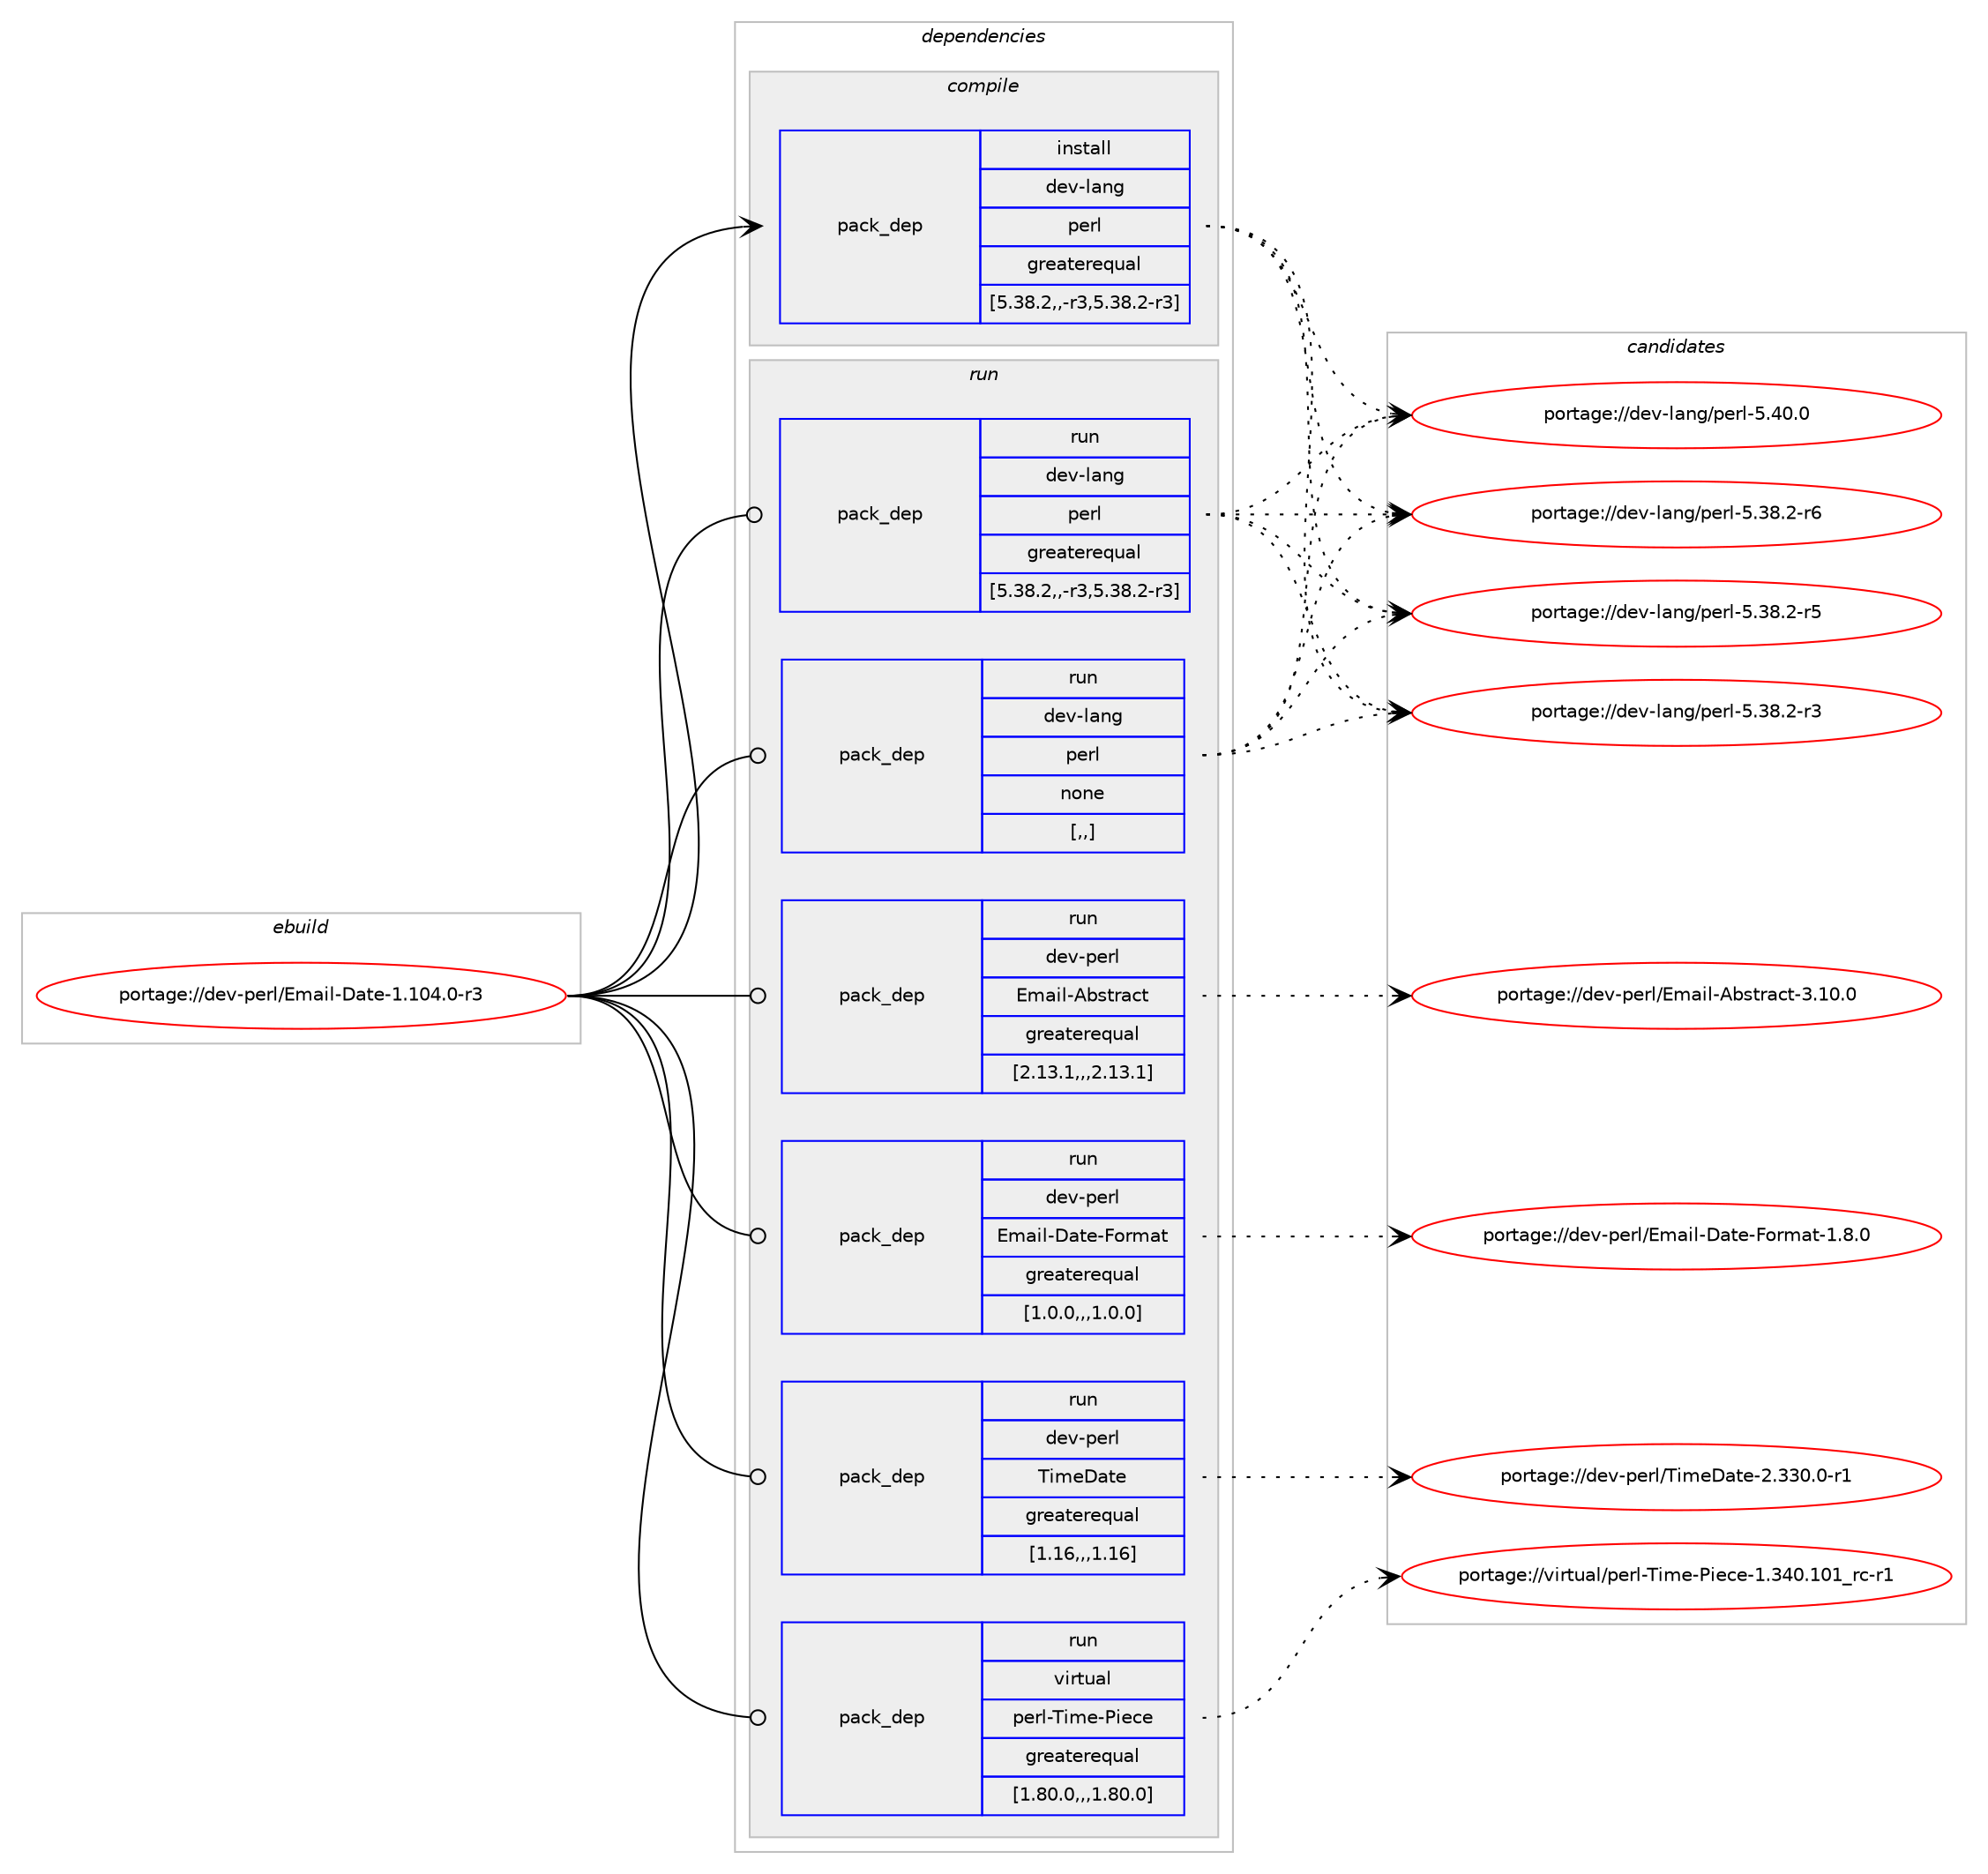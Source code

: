 digraph prolog {

# *************
# Graph options
# *************

newrank=true;
concentrate=true;
compound=true;
graph [rankdir=LR,fontname=Helvetica,fontsize=10,ranksep=1.5];#, ranksep=2.5, nodesep=0.2];
edge  [arrowhead=vee];
node  [fontname=Helvetica,fontsize=10];

# **********
# The ebuild
# **********

subgraph cluster_leftcol {
color=gray;
label=<<i>ebuild</i>>;
id [label="portage://dev-perl/Email-Date-1.104.0-r3", color=red, width=4, href="../dev-perl/Email-Date-1.104.0-r3.svg"];
}

# ****************
# The dependencies
# ****************

subgraph cluster_midcol {
color=gray;
label=<<i>dependencies</i>>;
subgraph cluster_compile {
fillcolor="#eeeeee";
style=filled;
label=<<i>compile</i>>;
subgraph pack98817 {
dependency129899 [label=<<TABLE BORDER="0" CELLBORDER="1" CELLSPACING="0" CELLPADDING="4" WIDTH="220"><TR><TD ROWSPAN="6" CELLPADDING="30">pack_dep</TD></TR><TR><TD WIDTH="110">install</TD></TR><TR><TD>dev-lang</TD></TR><TR><TD>perl</TD></TR><TR><TD>greaterequal</TD></TR><TR><TD>[5.38.2,,-r3,5.38.2-r3]</TD></TR></TABLE>>, shape=none, color=blue];
}
id:e -> dependency129899:w [weight=20,style="solid",arrowhead="vee"];
}
subgraph cluster_compileandrun {
fillcolor="#eeeeee";
style=filled;
label=<<i>compile and run</i>>;
}
subgraph cluster_run {
fillcolor="#eeeeee";
style=filled;
label=<<i>run</i>>;
subgraph pack98818 {
dependency129900 [label=<<TABLE BORDER="0" CELLBORDER="1" CELLSPACING="0" CELLPADDING="4" WIDTH="220"><TR><TD ROWSPAN="6" CELLPADDING="30">pack_dep</TD></TR><TR><TD WIDTH="110">run</TD></TR><TR><TD>dev-lang</TD></TR><TR><TD>perl</TD></TR><TR><TD>greaterequal</TD></TR><TR><TD>[5.38.2,,-r3,5.38.2-r3]</TD></TR></TABLE>>, shape=none, color=blue];
}
id:e -> dependency129900:w [weight=20,style="solid",arrowhead="odot"];
subgraph pack98819 {
dependency129901 [label=<<TABLE BORDER="0" CELLBORDER="1" CELLSPACING="0" CELLPADDING="4" WIDTH="220"><TR><TD ROWSPAN="6" CELLPADDING="30">pack_dep</TD></TR><TR><TD WIDTH="110">run</TD></TR><TR><TD>dev-lang</TD></TR><TR><TD>perl</TD></TR><TR><TD>none</TD></TR><TR><TD>[,,]</TD></TR></TABLE>>, shape=none, color=blue];
}
id:e -> dependency129901:w [weight=20,style="solid",arrowhead="odot"];
subgraph pack98820 {
dependency129902 [label=<<TABLE BORDER="0" CELLBORDER="1" CELLSPACING="0" CELLPADDING="4" WIDTH="220"><TR><TD ROWSPAN="6" CELLPADDING="30">pack_dep</TD></TR><TR><TD WIDTH="110">run</TD></TR><TR><TD>dev-perl</TD></TR><TR><TD>Email-Abstract</TD></TR><TR><TD>greaterequal</TD></TR><TR><TD>[2.13.1,,,2.13.1]</TD></TR></TABLE>>, shape=none, color=blue];
}
id:e -> dependency129902:w [weight=20,style="solid",arrowhead="odot"];
subgraph pack98821 {
dependency129903 [label=<<TABLE BORDER="0" CELLBORDER="1" CELLSPACING="0" CELLPADDING="4" WIDTH="220"><TR><TD ROWSPAN="6" CELLPADDING="30">pack_dep</TD></TR><TR><TD WIDTH="110">run</TD></TR><TR><TD>dev-perl</TD></TR><TR><TD>Email-Date-Format</TD></TR><TR><TD>greaterequal</TD></TR><TR><TD>[1.0.0,,,1.0.0]</TD></TR></TABLE>>, shape=none, color=blue];
}
id:e -> dependency129903:w [weight=20,style="solid",arrowhead="odot"];
subgraph pack98822 {
dependency129904 [label=<<TABLE BORDER="0" CELLBORDER="1" CELLSPACING="0" CELLPADDING="4" WIDTH="220"><TR><TD ROWSPAN="6" CELLPADDING="30">pack_dep</TD></TR><TR><TD WIDTH="110">run</TD></TR><TR><TD>dev-perl</TD></TR><TR><TD>TimeDate</TD></TR><TR><TD>greaterequal</TD></TR><TR><TD>[1.16,,,1.16]</TD></TR></TABLE>>, shape=none, color=blue];
}
id:e -> dependency129904:w [weight=20,style="solid",arrowhead="odot"];
subgraph pack98823 {
dependency129905 [label=<<TABLE BORDER="0" CELLBORDER="1" CELLSPACING="0" CELLPADDING="4" WIDTH="220"><TR><TD ROWSPAN="6" CELLPADDING="30">pack_dep</TD></TR><TR><TD WIDTH="110">run</TD></TR><TR><TD>virtual</TD></TR><TR><TD>perl-Time-Piece</TD></TR><TR><TD>greaterequal</TD></TR><TR><TD>[1.80.0,,,1.80.0]</TD></TR></TABLE>>, shape=none, color=blue];
}
id:e -> dependency129905:w [weight=20,style="solid",arrowhead="odot"];
}
}

# **************
# The candidates
# **************

subgraph cluster_choices {
rank=same;
color=gray;
label=<<i>candidates</i>>;

subgraph choice98817 {
color=black;
nodesep=1;
choice10010111845108971101034711210111410845534652484648 [label="portage://dev-lang/perl-5.40.0", color=red, width=4,href="../dev-lang/perl-5.40.0.svg"];
choice100101118451089711010347112101114108455346515646504511454 [label="portage://dev-lang/perl-5.38.2-r6", color=red, width=4,href="../dev-lang/perl-5.38.2-r6.svg"];
choice100101118451089711010347112101114108455346515646504511453 [label="portage://dev-lang/perl-5.38.2-r5", color=red, width=4,href="../dev-lang/perl-5.38.2-r5.svg"];
choice100101118451089711010347112101114108455346515646504511451 [label="portage://dev-lang/perl-5.38.2-r3", color=red, width=4,href="../dev-lang/perl-5.38.2-r3.svg"];
dependency129899:e -> choice10010111845108971101034711210111410845534652484648:w [style=dotted,weight="100"];
dependency129899:e -> choice100101118451089711010347112101114108455346515646504511454:w [style=dotted,weight="100"];
dependency129899:e -> choice100101118451089711010347112101114108455346515646504511453:w [style=dotted,weight="100"];
dependency129899:e -> choice100101118451089711010347112101114108455346515646504511451:w [style=dotted,weight="100"];
}
subgraph choice98818 {
color=black;
nodesep=1;
choice10010111845108971101034711210111410845534652484648 [label="portage://dev-lang/perl-5.40.0", color=red, width=4,href="../dev-lang/perl-5.40.0.svg"];
choice100101118451089711010347112101114108455346515646504511454 [label="portage://dev-lang/perl-5.38.2-r6", color=red, width=4,href="../dev-lang/perl-5.38.2-r6.svg"];
choice100101118451089711010347112101114108455346515646504511453 [label="portage://dev-lang/perl-5.38.2-r5", color=red, width=4,href="../dev-lang/perl-5.38.2-r5.svg"];
choice100101118451089711010347112101114108455346515646504511451 [label="portage://dev-lang/perl-5.38.2-r3", color=red, width=4,href="../dev-lang/perl-5.38.2-r3.svg"];
dependency129900:e -> choice10010111845108971101034711210111410845534652484648:w [style=dotted,weight="100"];
dependency129900:e -> choice100101118451089711010347112101114108455346515646504511454:w [style=dotted,weight="100"];
dependency129900:e -> choice100101118451089711010347112101114108455346515646504511453:w [style=dotted,weight="100"];
dependency129900:e -> choice100101118451089711010347112101114108455346515646504511451:w [style=dotted,weight="100"];
}
subgraph choice98819 {
color=black;
nodesep=1;
choice10010111845108971101034711210111410845534652484648 [label="portage://dev-lang/perl-5.40.0", color=red, width=4,href="../dev-lang/perl-5.40.0.svg"];
choice100101118451089711010347112101114108455346515646504511454 [label="portage://dev-lang/perl-5.38.2-r6", color=red, width=4,href="../dev-lang/perl-5.38.2-r6.svg"];
choice100101118451089711010347112101114108455346515646504511453 [label="portage://dev-lang/perl-5.38.2-r5", color=red, width=4,href="../dev-lang/perl-5.38.2-r5.svg"];
choice100101118451089711010347112101114108455346515646504511451 [label="portage://dev-lang/perl-5.38.2-r3", color=red, width=4,href="../dev-lang/perl-5.38.2-r3.svg"];
dependency129901:e -> choice10010111845108971101034711210111410845534652484648:w [style=dotted,weight="100"];
dependency129901:e -> choice100101118451089711010347112101114108455346515646504511454:w [style=dotted,weight="100"];
dependency129901:e -> choice100101118451089711010347112101114108455346515646504511453:w [style=dotted,weight="100"];
dependency129901:e -> choice100101118451089711010347112101114108455346515646504511451:w [style=dotted,weight="100"];
}
subgraph choice98820 {
color=black;
nodesep=1;
choice10010111845112101114108476910997105108456598115116114979911645514649484648 [label="portage://dev-perl/Email-Abstract-3.10.0", color=red, width=4,href="../dev-perl/Email-Abstract-3.10.0.svg"];
dependency129902:e -> choice10010111845112101114108476910997105108456598115116114979911645514649484648:w [style=dotted,weight="100"];
}
subgraph choice98821 {
color=black;
nodesep=1;
choice10010111845112101114108476910997105108456897116101457011111410997116454946564648 [label="portage://dev-perl/Email-Date-Format-1.8.0", color=red, width=4,href="../dev-perl/Email-Date-Format-1.8.0.svg"];
dependency129903:e -> choice10010111845112101114108476910997105108456897116101457011111410997116454946564648:w [style=dotted,weight="100"];
}
subgraph choice98822 {
color=black;
nodesep=1;
choice100101118451121011141084784105109101689711610145504651514846484511449 [label="portage://dev-perl/TimeDate-2.330.0-r1", color=red, width=4,href="../dev-perl/TimeDate-2.330.0-r1.svg"];
dependency129904:e -> choice100101118451121011141084784105109101689711610145504651514846484511449:w [style=dotted,weight="100"];
}
subgraph choice98823 {
color=black;
nodesep=1;
choice118105114116117971084711210111410845841051091014580105101991014549465152484649484995114994511449 [label="portage://virtual/perl-Time-Piece-1.340.101_rc-r1", color=red, width=4,href="../virtual/perl-Time-Piece-1.340.101_rc-r1.svg"];
dependency129905:e -> choice118105114116117971084711210111410845841051091014580105101991014549465152484649484995114994511449:w [style=dotted,weight="100"];
}
}

}
